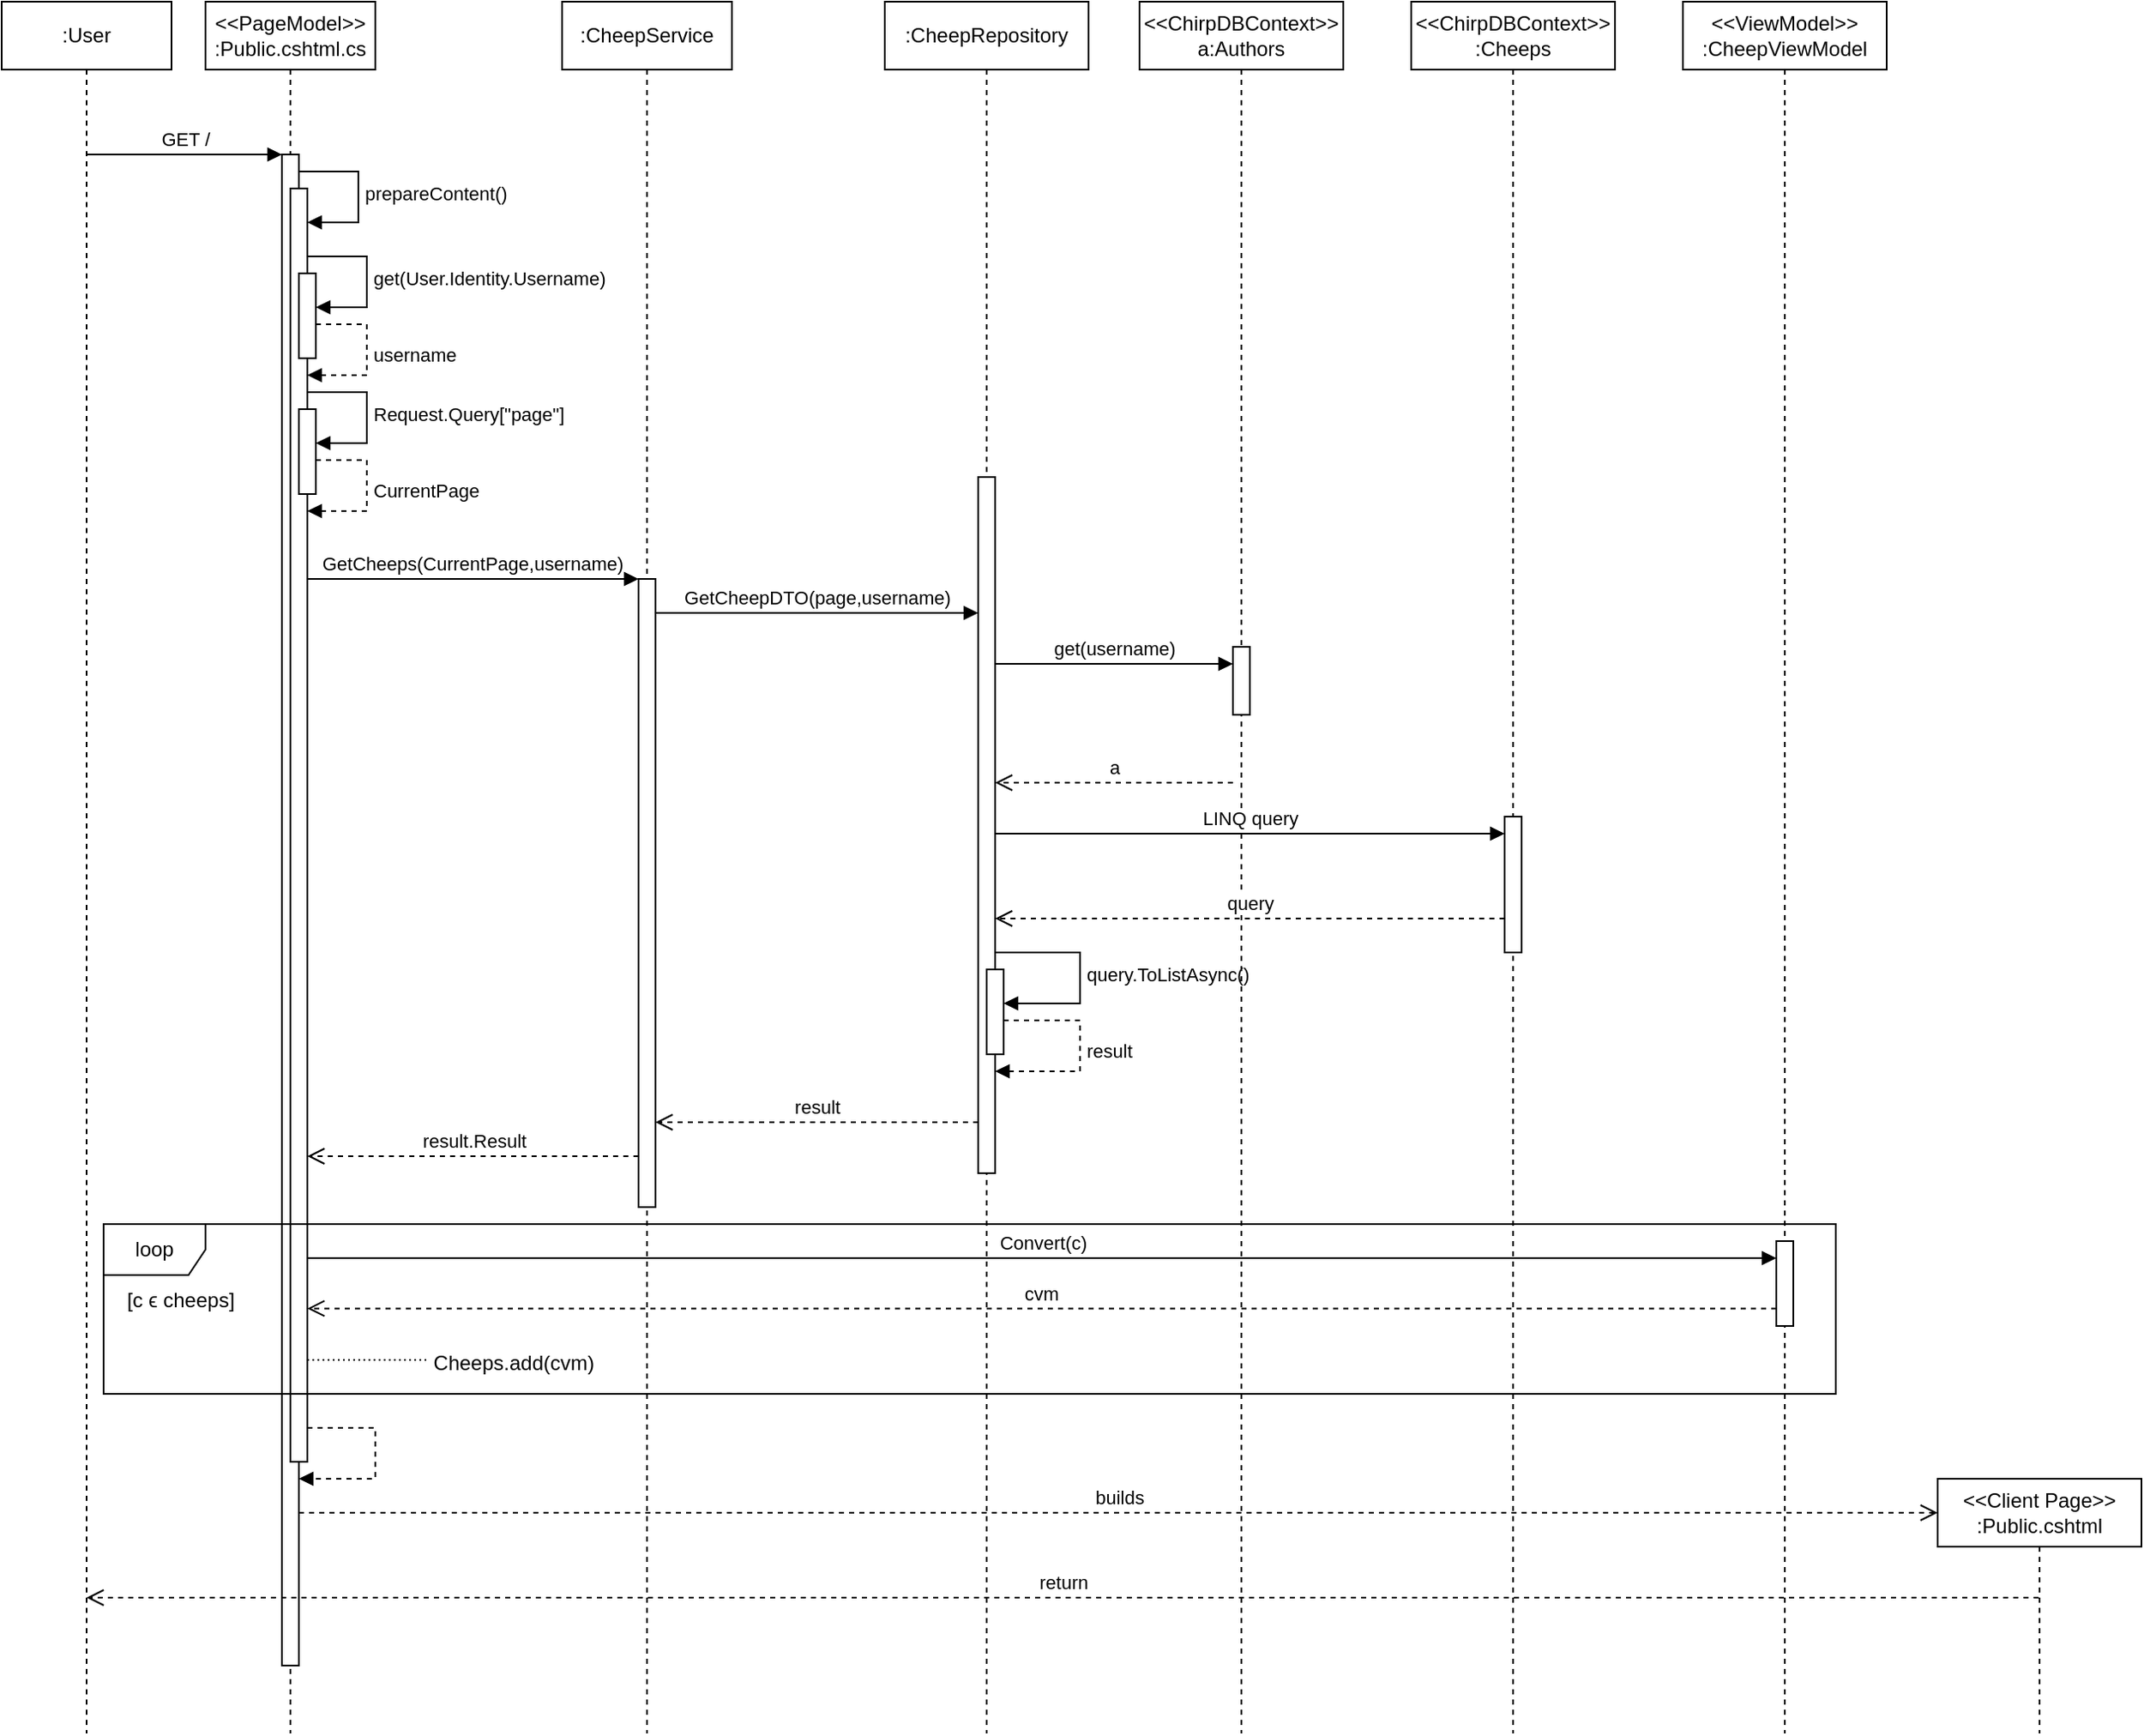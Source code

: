 <mxfile version="25.0.2">
  <diagram name="Page-1" id="2YBvvXClWsGukQMizWep">
    <mxGraphModel dx="2758" dy="1454" grid="1" gridSize="10" guides="1" tooltips="1" connect="1" arrows="1" fold="1" page="1" pageScale="1" pageWidth="850" pageHeight="1100" math="0" shadow="0">
      <root>
        <mxCell id="0" />
        <mxCell id="1" parent="0" />
        <mxCell id="dkr_k_Ywu7K1sP6VtX1k-7" value=":User" style="shape=umlLifeline;perimeter=lifelinePerimeter;whiteSpace=wrap;html=1;container=0;dropTarget=0;collapsible=0;recursiveResize=0;outlineConnect=0;portConstraint=eastwest;newEdgeStyle={&quot;edgeStyle&quot;:&quot;elbowEdgeStyle&quot;,&quot;elbow&quot;:&quot;vertical&quot;,&quot;curved&quot;:0,&quot;rounded&quot;:0};" parent="1" vertex="1">
          <mxGeometry x="-450" y="20" width="100" height="1020" as="geometry" />
        </mxCell>
        <mxCell id="dkr_k_Ywu7K1sP6VtX1k-13" value="GET /" style="html=1;verticalAlign=bottom;endArrow=block;edgeStyle=elbowEdgeStyle;elbow=vertical;curved=0;rounded=0;" parent="1" source="dkr_k_Ywu7K1sP6VtX1k-7" target="dkr_k_Ywu7K1sP6VtX1k-36" edge="1">
          <mxGeometry relative="1" as="geometry">
            <mxPoint x="-395" y="110" as="sourcePoint" />
            <Array as="points">
              <mxPoint x="-310" y="110" />
            </Array>
            <mxPoint x="-285" y="110" as="targetPoint" />
          </mxGeometry>
        </mxCell>
        <mxCell id="dkr_k_Ywu7K1sP6VtX1k-15" value="&lt;div&gt;&lt;span style=&quot;background-color: initial;&quot;&gt;:CheepService&lt;/span&gt;&lt;/div&gt;" style="shape=umlLifeline;perimeter=lifelinePerimeter;whiteSpace=wrap;html=1;container=0;dropTarget=0;collapsible=0;recursiveResize=0;outlineConnect=0;portConstraint=eastwest;newEdgeStyle={&quot;edgeStyle&quot;:&quot;elbowEdgeStyle&quot;,&quot;elbow&quot;:&quot;vertical&quot;,&quot;curved&quot;:0,&quot;rounded&quot;:0};" parent="1" vertex="1">
          <mxGeometry x="-120" y="20" width="100" height="1020" as="geometry" />
        </mxCell>
        <mxCell id="dkr_k_Ywu7K1sP6VtX1k-16" value="" style="html=1;points=[];perimeter=orthogonalPerimeter;outlineConnect=0;targetShapes=umlLifeline;portConstraint=eastwest;newEdgeStyle={&quot;edgeStyle&quot;:&quot;elbowEdgeStyle&quot;,&quot;elbow&quot;:&quot;vertical&quot;,&quot;curved&quot;:0,&quot;rounded&quot;:0};" parent="dkr_k_Ywu7K1sP6VtX1k-15" vertex="1">
          <mxGeometry x="45" y="340" width="10" height="370" as="geometry" />
        </mxCell>
        <mxCell id="dkr_k_Ywu7K1sP6VtX1k-18" value="&lt;div&gt;&lt;span style=&quot;background-color: initial;&quot;&gt;:CheepRepository&lt;/span&gt;&lt;/div&gt;" style="shape=umlLifeline;perimeter=lifelinePerimeter;whiteSpace=wrap;html=1;container=0;dropTarget=0;collapsible=0;recursiveResize=0;outlineConnect=0;portConstraint=eastwest;newEdgeStyle={&quot;edgeStyle&quot;:&quot;elbowEdgeStyle&quot;,&quot;elbow&quot;:&quot;vertical&quot;,&quot;curved&quot;:0,&quot;rounded&quot;:0};size=40;" parent="1" vertex="1">
          <mxGeometry x="70" y="20" width="120" height="1020" as="geometry" />
        </mxCell>
        <mxCell id="dkr_k_Ywu7K1sP6VtX1k-19" value="" style="html=1;points=[];perimeter=orthogonalPerimeter;outlineConnect=0;targetShapes=umlLifeline;portConstraint=eastwest;newEdgeStyle={&quot;edgeStyle&quot;:&quot;elbowEdgeStyle&quot;,&quot;elbow&quot;:&quot;vertical&quot;,&quot;curved&quot;:0,&quot;rounded&quot;:0};" parent="dkr_k_Ywu7K1sP6VtX1k-18" vertex="1">
          <mxGeometry x="55" y="280" width="10" height="410" as="geometry" />
        </mxCell>
        <mxCell id="dkr_k_Ywu7K1sP6VtX1k-81" value="" style="html=1;points=[];perimeter=orthogonalPerimeter;outlineConnect=0;targetShapes=umlLifeline;portConstraint=eastwest;newEdgeStyle={&quot;edgeStyle&quot;:&quot;elbowEdgeStyle&quot;,&quot;elbow&quot;:&quot;vertical&quot;,&quot;curved&quot;:0,&quot;rounded&quot;:0};" parent="dkr_k_Ywu7K1sP6VtX1k-18" vertex="1">
          <mxGeometry x="60" y="570" width="10" height="49.97" as="geometry" />
        </mxCell>
        <mxCell id="dkr_k_Ywu7K1sP6VtX1k-82" value="query.ToListAsync()" style="html=1;align=left;spacingLeft=2;endArrow=block;rounded=0;edgeStyle=orthogonalEdgeStyle;curved=0;rounded=0;" parent="dkr_k_Ywu7K1sP6VtX1k-18" source="dkr_k_Ywu7K1sP6VtX1k-19" target="dkr_k_Ywu7K1sP6VtX1k-81" edge="1">
          <mxGeometry relative="1" as="geometry">
            <mxPoint x="70" y="559.997" as="sourcePoint" />
            <Array as="points">
              <mxPoint x="115" y="560" />
              <mxPoint x="115" y="590" />
            </Array>
            <mxPoint x="90" y="590.004" as="targetPoint" />
          </mxGeometry>
        </mxCell>
        <mxCell id="dkr_k_Ywu7K1sP6VtX1k-83" value="result" style="html=1;align=left;spacingLeft=2;endArrow=block;rounded=0;edgeStyle=orthogonalEdgeStyle;curved=0;rounded=0;dashed=1;" parent="dkr_k_Ywu7K1sP6VtX1k-18" source="dkr_k_Ywu7K1sP6VtX1k-81" target="dkr_k_Ywu7K1sP6VtX1k-19" edge="1">
          <mxGeometry relative="1" as="geometry">
            <mxPoint x="85" y="599.97" as="sourcePoint" />
            <Array as="points">
              <mxPoint x="115" y="600" />
              <mxPoint x="115" y="630" />
            </Array>
            <mxPoint x="70" y="629.997" as="targetPoint" />
          </mxGeometry>
        </mxCell>
        <mxCell id="dkr_k_Ywu7K1sP6VtX1k-20" value="GetCheepDTO(page,username)" style="html=1;verticalAlign=bottom;endArrow=block;edgeStyle=elbowEdgeStyle;elbow=vertical;curved=0;rounded=0;" parent="1" source="dkr_k_Ywu7K1sP6VtX1k-16" target="dkr_k_Ywu7K1sP6VtX1k-19" edge="1">
          <mxGeometry relative="1" as="geometry">
            <mxPoint x="-80" y="430" as="sourcePoint" />
            <Array as="points">
              <mxPoint x="-30" y="380" />
            </Array>
            <mxPoint x="105" y="380" as="targetPoint" />
          </mxGeometry>
        </mxCell>
        <mxCell id="dkr_k_Ywu7K1sP6VtX1k-21" value="&lt;div&gt;&lt;span style=&quot;background-color: initial;&quot;&gt;&amp;lt;&amp;lt;ChirpDBContext&amp;gt;&amp;gt;&lt;/span&gt;&lt;/div&gt;&lt;div&gt;&lt;span style=&quot;background-color: initial;&quot;&gt;a:Authors&lt;/span&gt;&lt;/div&gt;" style="shape=umlLifeline;perimeter=lifelinePerimeter;whiteSpace=wrap;html=1;container=0;dropTarget=0;collapsible=0;recursiveResize=0;outlineConnect=0;portConstraint=eastwest;newEdgeStyle={&quot;edgeStyle&quot;:&quot;elbowEdgeStyle&quot;,&quot;elbow&quot;:&quot;vertical&quot;,&quot;curved&quot;:0,&quot;rounded&quot;:0};" parent="1" vertex="1">
          <mxGeometry x="220" y="20" width="120" height="1020" as="geometry" />
        </mxCell>
        <mxCell id="dkr_k_Ywu7K1sP6VtX1k-22" value="" style="html=1;points=[];perimeter=orthogonalPerimeter;outlineConnect=0;targetShapes=umlLifeline;portConstraint=eastwest;newEdgeStyle={&quot;edgeStyle&quot;:&quot;elbowEdgeStyle&quot;,&quot;elbow&quot;:&quot;vertical&quot;,&quot;curved&quot;:0,&quot;rounded&quot;:0};" parent="dkr_k_Ywu7K1sP6VtX1k-21" vertex="1">
          <mxGeometry x="55" y="380" width="10" height="40" as="geometry" />
        </mxCell>
        <mxCell id="dkr_k_Ywu7K1sP6VtX1k-35" value="&lt;div&gt;&amp;lt;&amp;lt;PageModel&amp;gt;&amp;gt;&lt;/div&gt;:Public.cshtml.cs" style="shape=umlLifeline;perimeter=lifelinePerimeter;whiteSpace=wrap;html=1;container=0;dropTarget=0;collapsible=0;recursiveResize=0;outlineConnect=0;portConstraint=eastwest;newEdgeStyle={&quot;edgeStyle&quot;:&quot;elbowEdgeStyle&quot;,&quot;elbow&quot;:&quot;vertical&quot;,&quot;curved&quot;:0,&quot;rounded&quot;:0};" parent="1" vertex="1">
          <mxGeometry x="-330" y="20" width="100" height="1020" as="geometry" />
        </mxCell>
        <mxCell id="dkr_k_Ywu7K1sP6VtX1k-36" value="" style="html=1;points=[];perimeter=orthogonalPerimeter;outlineConnect=0;targetShapes=umlLifeline;portConstraint=eastwest;newEdgeStyle={&quot;edgeStyle&quot;:&quot;elbowEdgeStyle&quot;,&quot;elbow&quot;:&quot;vertical&quot;,&quot;curved&quot;:0,&quot;rounded&quot;:0};" parent="dkr_k_Ywu7K1sP6VtX1k-35" vertex="1">
          <mxGeometry x="45" y="90" width="10" height="890" as="geometry" />
        </mxCell>
        <mxCell id="dkr_k_Ywu7K1sP6VtX1k-38" value="" style="html=1;points=[];perimeter=orthogonalPerimeter;outlineConnect=0;targetShapes=umlLifeline;portConstraint=eastwest;newEdgeStyle={&quot;edgeStyle&quot;:&quot;elbowEdgeStyle&quot;,&quot;elbow&quot;:&quot;vertical&quot;,&quot;curved&quot;:0,&quot;rounded&quot;:0};" parent="dkr_k_Ywu7K1sP6VtX1k-35" vertex="1">
          <mxGeometry x="50" y="110" width="10" height="750" as="geometry" />
        </mxCell>
        <mxCell id="dkr_k_Ywu7K1sP6VtX1k-46" value="prepareContent()" style="html=1;align=left;spacingLeft=2;endArrow=block;rounded=0;edgeStyle=orthogonalEdgeStyle;curved=0;rounded=0;" parent="dkr_k_Ywu7K1sP6VtX1k-35" target="dkr_k_Ywu7K1sP6VtX1k-38" edge="1">
          <mxGeometry relative="1" as="geometry">
            <mxPoint x="55" y="100" as="sourcePoint" />
            <Array as="points">
              <mxPoint x="90" y="100" />
              <mxPoint x="90" y="130" />
            </Array>
            <mxPoint x="65" y="130.034" as="targetPoint" />
          </mxGeometry>
        </mxCell>
        <mxCell id="dkr_k_Ywu7K1sP6VtX1k-59" value="" style="html=1;points=[];perimeter=orthogonalPerimeter;outlineConnect=0;targetShapes=umlLifeline;portConstraint=eastwest;newEdgeStyle={&quot;edgeStyle&quot;:&quot;elbowEdgeStyle&quot;,&quot;elbow&quot;:&quot;vertical&quot;,&quot;curved&quot;:0,&quot;rounded&quot;:0};" parent="dkr_k_Ywu7K1sP6VtX1k-35" vertex="1">
          <mxGeometry x="55" y="160" width="10" height="50" as="geometry" />
        </mxCell>
        <mxCell id="dkr_k_Ywu7K1sP6VtX1k-60" value="get(User.Identity.Username)" style="html=1;align=left;spacingLeft=2;endArrow=block;rounded=0;edgeStyle=orthogonalEdgeStyle;curved=0;rounded=0;" parent="dkr_k_Ywu7K1sP6VtX1k-35" target="dkr_k_Ywu7K1sP6VtX1k-59" edge="1">
          <mxGeometry relative="1" as="geometry">
            <mxPoint x="60" y="150" as="sourcePoint" />
            <Array as="points">
              <mxPoint x="95" y="150" />
              <mxPoint x="95" y="180" />
            </Array>
            <mxPoint x="70" y="180.034" as="targetPoint" />
          </mxGeometry>
        </mxCell>
        <mxCell id="dkr_k_Ywu7K1sP6VtX1k-61" value="username" style="html=1;align=left;spacingLeft=2;endArrow=block;rounded=0;edgeStyle=orthogonalEdgeStyle;curved=0;rounded=0;dashed=1;" parent="dkr_k_Ywu7K1sP6VtX1k-35" edge="1">
          <mxGeometry relative="1" as="geometry">
            <mxPoint x="65" y="190" as="sourcePoint" />
            <Array as="points">
              <mxPoint x="95" y="190" />
              <mxPoint x="95" y="220" />
            </Array>
            <mxPoint x="60" y="220" as="targetPoint" />
          </mxGeometry>
        </mxCell>
        <mxCell id="dkr_k_Ywu7K1sP6VtX1k-101" value="" style="html=1;align=left;spacingLeft=2;endArrow=block;rounded=0;edgeStyle=orthogonalEdgeStyle;curved=0;rounded=0;dashed=1;" parent="dkr_k_Ywu7K1sP6VtX1k-35" edge="1">
          <mxGeometry relative="1" as="geometry">
            <mxPoint x="60" y="840.002" as="sourcePoint" />
            <Array as="points">
              <mxPoint x="100" y="839.97" />
              <mxPoint x="100" y="869.97" />
            </Array>
            <mxPoint x="55" y="870.002" as="targetPoint" />
          </mxGeometry>
        </mxCell>
        <mxCell id="dkr_k_Ywu7K1sP6VtX1k-106" value="" style="html=1;points=[];perimeter=orthogonalPerimeter;outlineConnect=0;targetShapes=umlLifeline;portConstraint=eastwest;newEdgeStyle={&quot;edgeStyle&quot;:&quot;elbowEdgeStyle&quot;,&quot;elbow&quot;:&quot;vertical&quot;,&quot;curved&quot;:0,&quot;rounded&quot;:0};" parent="dkr_k_Ywu7K1sP6VtX1k-35" vertex="1">
          <mxGeometry x="55" y="240" width="10" height="50" as="geometry" />
        </mxCell>
        <mxCell id="dkr_k_Ywu7K1sP6VtX1k-107" value="Request.Query[&quot;page&quot;]" style="html=1;align=left;spacingLeft=2;endArrow=block;rounded=0;edgeStyle=orthogonalEdgeStyle;curved=0;rounded=0;" parent="dkr_k_Ywu7K1sP6VtX1k-35" target="dkr_k_Ywu7K1sP6VtX1k-106" edge="1">
          <mxGeometry relative="1" as="geometry">
            <mxPoint x="60" y="230" as="sourcePoint" />
            <Array as="points">
              <mxPoint x="95" y="230" />
              <mxPoint x="95" y="260" />
            </Array>
            <mxPoint x="70" y="260.034" as="targetPoint" />
          </mxGeometry>
        </mxCell>
        <mxCell id="dkr_k_Ywu7K1sP6VtX1k-108" value="CurrentPage" style="html=1;align=left;spacingLeft=2;endArrow=block;rounded=0;edgeStyle=orthogonalEdgeStyle;curved=0;rounded=0;dashed=1;" parent="dkr_k_Ywu7K1sP6VtX1k-35" edge="1">
          <mxGeometry x="0.005" relative="1" as="geometry">
            <mxPoint x="65" y="270" as="sourcePoint" />
            <Array as="points">
              <mxPoint x="95" y="270" />
              <mxPoint x="95" y="300" />
            </Array>
            <mxPoint x="60" y="300" as="targetPoint" />
            <mxPoint as="offset" />
          </mxGeometry>
        </mxCell>
        <mxCell id="dkr_k_Ywu7K1sP6VtX1k-62" value="GetCheeps(CurrentPage,username)" style="html=1;verticalAlign=bottom;endArrow=block;edgeStyle=elbowEdgeStyle;elbow=vertical;curved=0;rounded=0;" parent="1" target="dkr_k_Ywu7K1sP6VtX1k-16" edge="1">
          <mxGeometry x="-0.003" relative="1" as="geometry">
            <mxPoint x="-270" y="360" as="sourcePoint" />
            <Array as="points">
              <mxPoint x="-167" y="360" />
            </Array>
            <mxPoint x="-85" y="360" as="targetPoint" />
            <mxPoint as="offset" />
          </mxGeometry>
        </mxCell>
        <mxCell id="dkr_k_Ywu7K1sP6VtX1k-63" value="get(username)" style="html=1;verticalAlign=bottom;endArrow=block;edgeStyle=elbowEdgeStyle;elbow=vertical;curved=0;rounded=0;" parent="1" edge="1">
          <mxGeometry relative="1" as="geometry">
            <mxPoint x="135" y="410" as="sourcePoint" />
            <Array as="points">
              <mxPoint x="240" y="410" />
            </Array>
            <mxPoint x="275" y="410" as="targetPoint" />
          </mxGeometry>
        </mxCell>
        <mxCell id="dkr_k_Ywu7K1sP6VtX1k-64" value="a" style="html=1;verticalAlign=bottom;endArrow=open;dashed=1;endSize=8;edgeStyle=elbowEdgeStyle;elbow=vertical;curved=0;rounded=0;" parent="1" edge="1">
          <mxGeometry relative="1" as="geometry">
            <mxPoint x="135" y="480" as="targetPoint" />
            <Array as="points">
              <mxPoint x="220" y="480" />
            </Array>
            <mxPoint x="275" y="480" as="sourcePoint" />
          </mxGeometry>
        </mxCell>
        <mxCell id="dkr_k_Ywu7K1sP6VtX1k-65" value="&lt;div&gt;&lt;span style=&quot;background-color: initial;&quot;&gt;&amp;lt;&amp;lt;ChirpDBContext&amp;gt;&amp;gt;&lt;/span&gt;&lt;/div&gt;&lt;div&gt;:Cheeps&lt;/div&gt;" style="shape=umlLifeline;perimeter=lifelinePerimeter;whiteSpace=wrap;html=1;container=0;dropTarget=0;collapsible=0;recursiveResize=0;outlineConnect=0;portConstraint=eastwest;newEdgeStyle={&quot;edgeStyle&quot;:&quot;elbowEdgeStyle&quot;,&quot;elbow&quot;:&quot;vertical&quot;,&quot;curved&quot;:0,&quot;rounded&quot;:0};" parent="1" vertex="1">
          <mxGeometry x="380" y="20" width="120" height="1020" as="geometry" />
        </mxCell>
        <mxCell id="dkr_k_Ywu7K1sP6VtX1k-66" value="" style="html=1;points=[];perimeter=orthogonalPerimeter;outlineConnect=0;targetShapes=umlLifeline;portConstraint=eastwest;newEdgeStyle={&quot;edgeStyle&quot;:&quot;elbowEdgeStyle&quot;,&quot;elbow&quot;:&quot;vertical&quot;,&quot;curved&quot;:0,&quot;rounded&quot;:0};" parent="dkr_k_Ywu7K1sP6VtX1k-65" vertex="1">
          <mxGeometry x="55" y="480" width="10" height="80" as="geometry" />
        </mxCell>
        <mxCell id="dkr_k_Ywu7K1sP6VtX1k-70" value="LINQ query" style="html=1;verticalAlign=bottom;endArrow=block;edgeStyle=elbowEdgeStyle;elbow=horizontal;curved=0;rounded=0;" parent="1" source="dkr_k_Ywu7K1sP6VtX1k-19" target="dkr_k_Ywu7K1sP6VtX1k-66" edge="1">
          <mxGeometry relative="1" as="geometry">
            <mxPoint x="140" y="510" as="sourcePoint" />
            <Array as="points">
              <mxPoint x="265" y="510" />
            </Array>
            <mxPoint x="390" y="510" as="targetPoint" />
          </mxGeometry>
        </mxCell>
        <mxCell id="dkr_k_Ywu7K1sP6VtX1k-71" value="query" style="html=1;verticalAlign=bottom;endArrow=open;dashed=1;endSize=8;edgeStyle=elbowEdgeStyle;elbow=vertical;curved=0;rounded=0;" parent="1" source="dkr_k_Ywu7K1sP6VtX1k-66" edge="1">
          <mxGeometry x="0.002" relative="1" as="geometry">
            <mxPoint x="135" y="560" as="targetPoint" />
            <Array as="points">
              <mxPoint x="370" y="560" />
              <mxPoint x="250" y="390" />
            </Array>
            <mxPoint x="440" y="510" as="sourcePoint" />
            <mxPoint as="offset" />
          </mxGeometry>
        </mxCell>
        <mxCell id="dkr_k_Ywu7K1sP6VtX1k-72" value="&amp;lt;&amp;lt;Client Page&amp;gt;&amp;gt;&lt;div&gt;:Public.cshtml&lt;/div&gt;" style="shape=umlLifeline;perimeter=lifelinePerimeter;whiteSpace=wrap;html=1;container=0;dropTarget=0;collapsible=0;recursiveResize=0;outlineConnect=0;portConstraint=eastwest;newEdgeStyle={&quot;edgeStyle&quot;:&quot;elbowEdgeStyle&quot;,&quot;elbow&quot;:&quot;vertical&quot;,&quot;curved&quot;:0,&quot;rounded&quot;:0};" parent="1" vertex="1">
          <mxGeometry x="690" y="890" width="120" height="150" as="geometry" />
        </mxCell>
        <mxCell id="dkr_k_Ywu7K1sP6VtX1k-79" value="result" style="html=1;verticalAlign=bottom;endArrow=open;dashed=1;endSize=8;edgeStyle=elbowEdgeStyle;elbow=vertical;curved=0;rounded=0;" parent="1" edge="1">
          <mxGeometry x="0.002" relative="1" as="geometry">
            <mxPoint x="-65" y="680" as="targetPoint" />
            <Array as="points">
              <mxPoint x="35" y="680" />
            </Array>
            <mxPoint x="125" y="680" as="sourcePoint" />
            <mxPoint as="offset" />
          </mxGeometry>
        </mxCell>
        <mxCell id="dkr_k_Ywu7K1sP6VtX1k-86" value="result.Result" style="html=1;verticalAlign=bottom;endArrow=open;dashed=1;endSize=8;edgeStyle=elbowEdgeStyle;elbow=vertical;curved=0;rounded=0;" parent="1" edge="1">
          <mxGeometry x="0.002" relative="1" as="geometry">
            <mxPoint x="-270" y="700" as="targetPoint" />
            <Array as="points">
              <mxPoint x="-240" y="700" />
              <mxPoint x="-175" y="540" />
            </Array>
            <mxPoint x="-75" y="700" as="sourcePoint" />
            <mxPoint as="offset" />
          </mxGeometry>
        </mxCell>
        <mxCell id="dkr_k_Ywu7K1sP6VtX1k-87" value="&amp;lt;&amp;lt;ViewModel&amp;gt;&amp;gt;&lt;div&gt;:CheepViewModel&lt;/div&gt;" style="shape=umlLifeline;perimeter=lifelinePerimeter;whiteSpace=wrap;html=1;container=0;dropTarget=0;collapsible=0;recursiveResize=0;outlineConnect=0;portConstraint=eastwest;newEdgeStyle={&quot;edgeStyle&quot;:&quot;elbowEdgeStyle&quot;,&quot;elbow&quot;:&quot;vertical&quot;,&quot;curved&quot;:0,&quot;rounded&quot;:0};" parent="1" vertex="1">
          <mxGeometry x="540" y="20" width="120" height="1020" as="geometry" />
        </mxCell>
        <mxCell id="dkr_k_Ywu7K1sP6VtX1k-88" value="" style="html=1;points=[];perimeter=orthogonalPerimeter;outlineConnect=0;targetShapes=umlLifeline;portConstraint=eastwest;newEdgeStyle={&quot;edgeStyle&quot;:&quot;elbowEdgeStyle&quot;,&quot;elbow&quot;:&quot;vertical&quot;,&quot;curved&quot;:0,&quot;rounded&quot;:0};" parent="dkr_k_Ywu7K1sP6VtX1k-87" vertex="1">
          <mxGeometry x="55" y="730" width="10" height="50" as="geometry" />
        </mxCell>
        <mxCell id="dkr_k_Ywu7K1sP6VtX1k-89" value="loop" style="shape=umlFrame;whiteSpace=wrap;html=1;pointerEvents=0;" parent="1" vertex="1">
          <mxGeometry x="-390" y="740" width="1020" height="100" as="geometry" />
        </mxCell>
        <mxCell id="dkr_k_Ywu7K1sP6VtX1k-90" value="[c ϵ cheeps]" style="text;html=1;align=center;verticalAlign=middle;resizable=0;points=[];autosize=1;strokeColor=none;fillColor=none;" parent="1" vertex="1">
          <mxGeometry x="-390" y="770" width="90" height="30" as="geometry" />
        </mxCell>
        <mxCell id="dkr_k_Ywu7K1sP6VtX1k-95" value="Convert(c)" style="html=1;verticalAlign=bottom;endArrow=block;curved=0;rounded=0;" parent="1" edge="1">
          <mxGeometry width="80" relative="1" as="geometry">
            <mxPoint x="-270" y="760" as="sourcePoint" />
            <mxPoint x="595" y="760" as="targetPoint" />
          </mxGeometry>
        </mxCell>
        <mxCell id="dkr_k_Ywu7K1sP6VtX1k-96" value="cvm" style="html=1;verticalAlign=bottom;endArrow=open;dashed=1;endSize=8;edgeStyle=elbowEdgeStyle;elbow=vertical;curved=0;rounded=0;" parent="1" edge="1">
          <mxGeometry x="0.002" relative="1" as="geometry">
            <mxPoint x="-270" y="789.73" as="targetPoint" />
            <Array as="points">
              <mxPoint x="-210" y="789.73" />
              <mxPoint x="85" y="639.73" />
            </Array>
            <mxPoint x="595" y="789.73" as="sourcePoint" />
            <mxPoint as="offset" />
          </mxGeometry>
        </mxCell>
        <mxCell id="dkr_k_Ywu7K1sP6VtX1k-97" value="" style="endArrow=none;html=1;rounded=0;dashed=1;dashPattern=1 2;" parent="1" edge="1">
          <mxGeometry relative="1" as="geometry">
            <mxPoint x="-270" y="820" as="sourcePoint" />
            <mxPoint x="-200" y="820" as="targetPoint" />
          </mxGeometry>
        </mxCell>
        <mxCell id="dkr_k_Ywu7K1sP6VtX1k-98" value="Cheeps.add(cvm)" style="resizable=0;html=1;whiteSpace=wrap;align=right;verticalAlign=bottom;" parent="dkr_k_Ywu7K1sP6VtX1k-97" connectable="0" vertex="1">
          <mxGeometry x="1" relative="1" as="geometry">
            <mxPoint x="100" y="10" as="offset" />
          </mxGeometry>
        </mxCell>
        <mxCell id="dkr_k_Ywu7K1sP6VtX1k-102" value="builds" style="html=1;verticalAlign=bottom;endArrow=open;dashed=1;endSize=8;curved=0;rounded=0;" parent="1" edge="1">
          <mxGeometry relative="1" as="geometry">
            <mxPoint x="-275" y="910.0" as="sourcePoint" />
            <mxPoint x="690" y="910" as="targetPoint" />
          </mxGeometry>
        </mxCell>
        <mxCell id="dkr_k_Ywu7K1sP6VtX1k-103" value="return" style="html=1;verticalAlign=bottom;endArrow=open;dashed=1;endSize=8;curved=0;rounded=0;" parent="1" edge="1">
          <mxGeometry relative="1" as="geometry">
            <mxPoint x="749.5" y="960" as="sourcePoint" />
            <mxPoint x="-400.041" y="960" as="targetPoint" />
          </mxGeometry>
        </mxCell>
      </root>
    </mxGraphModel>
  </diagram>
</mxfile>
